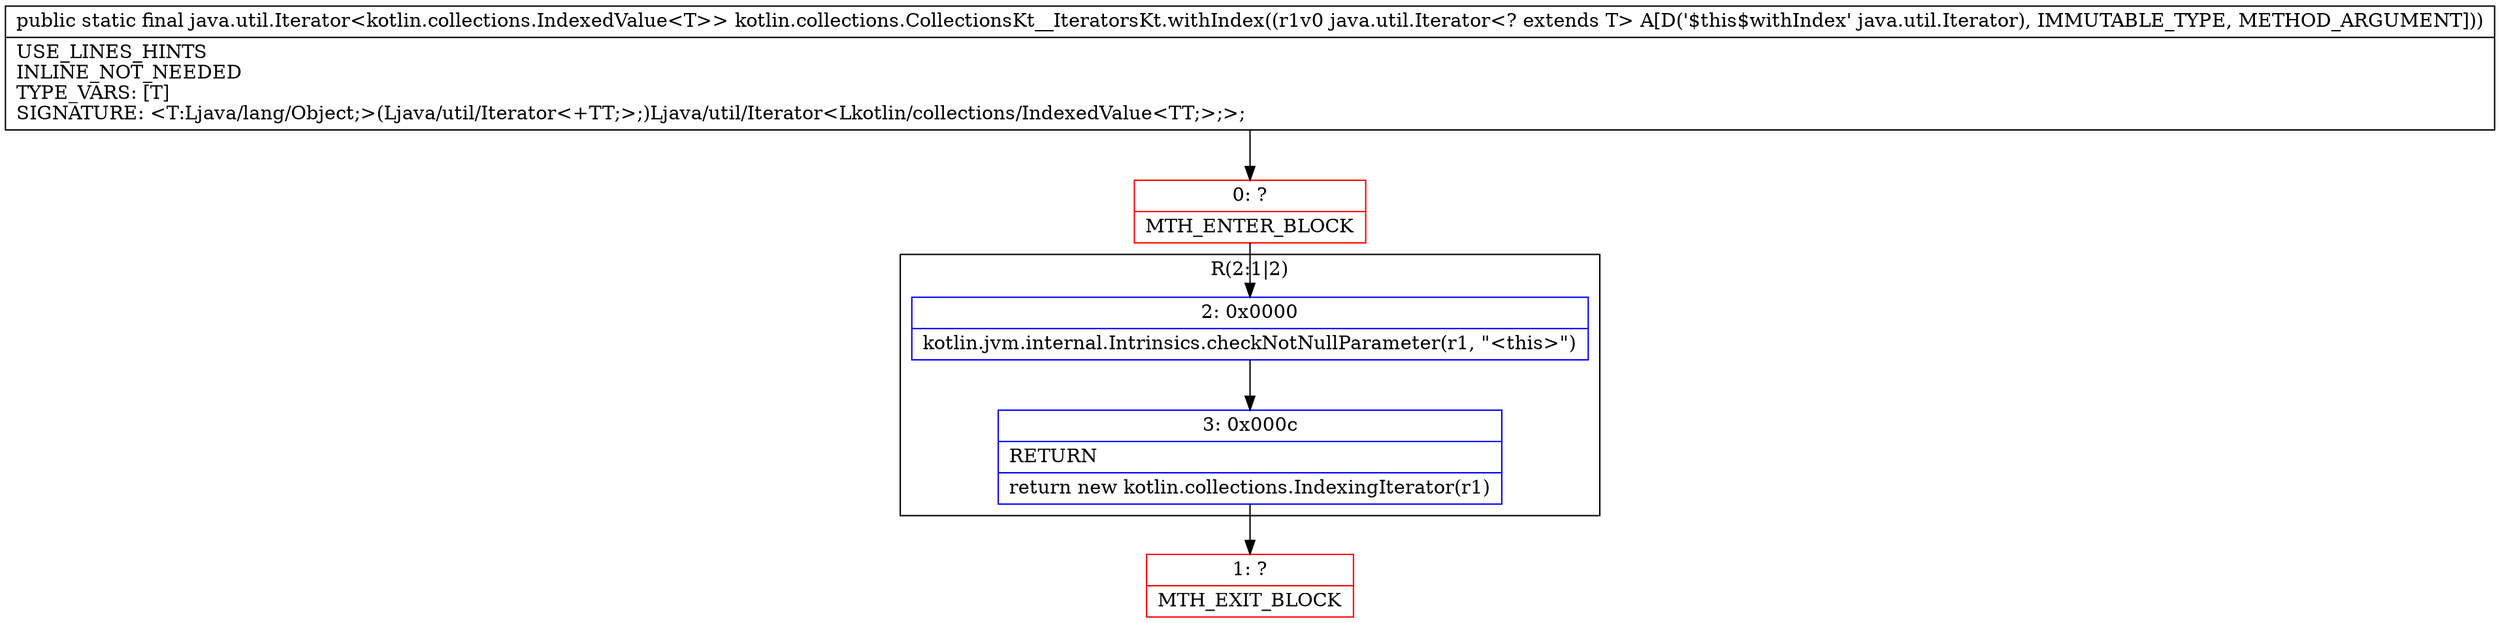 digraph "CFG forkotlin.collections.CollectionsKt__IteratorsKt.withIndex(Ljava\/util\/Iterator;)Ljava\/util\/Iterator;" {
subgraph cluster_Region_1443602328 {
label = "R(2:1|2)";
node [shape=record,color=blue];
Node_2 [shape=record,label="{2\:\ 0x0000|kotlin.jvm.internal.Intrinsics.checkNotNullParameter(r1, \"\<this\>\")\l}"];
Node_3 [shape=record,label="{3\:\ 0x000c|RETURN\l|return new kotlin.collections.IndexingIterator(r1)\l}"];
}
Node_0 [shape=record,color=red,label="{0\:\ ?|MTH_ENTER_BLOCK\l}"];
Node_1 [shape=record,color=red,label="{1\:\ ?|MTH_EXIT_BLOCK\l}"];
MethodNode[shape=record,label="{public static final java.util.Iterator\<kotlin.collections.IndexedValue\<T\>\> kotlin.collections.CollectionsKt__IteratorsKt.withIndex((r1v0 java.util.Iterator\<? extends T\> A[D('$this$withIndex' java.util.Iterator), IMMUTABLE_TYPE, METHOD_ARGUMENT]))  | USE_LINES_HINTS\lINLINE_NOT_NEEDED\lTYPE_VARS: [T]\lSIGNATURE: \<T:Ljava\/lang\/Object;\>(Ljava\/util\/Iterator\<+TT;\>;)Ljava\/util\/Iterator\<Lkotlin\/collections\/IndexedValue\<TT;\>;\>;\l}"];
MethodNode -> Node_0;Node_2 -> Node_3;
Node_3 -> Node_1;
Node_0 -> Node_2;
}

